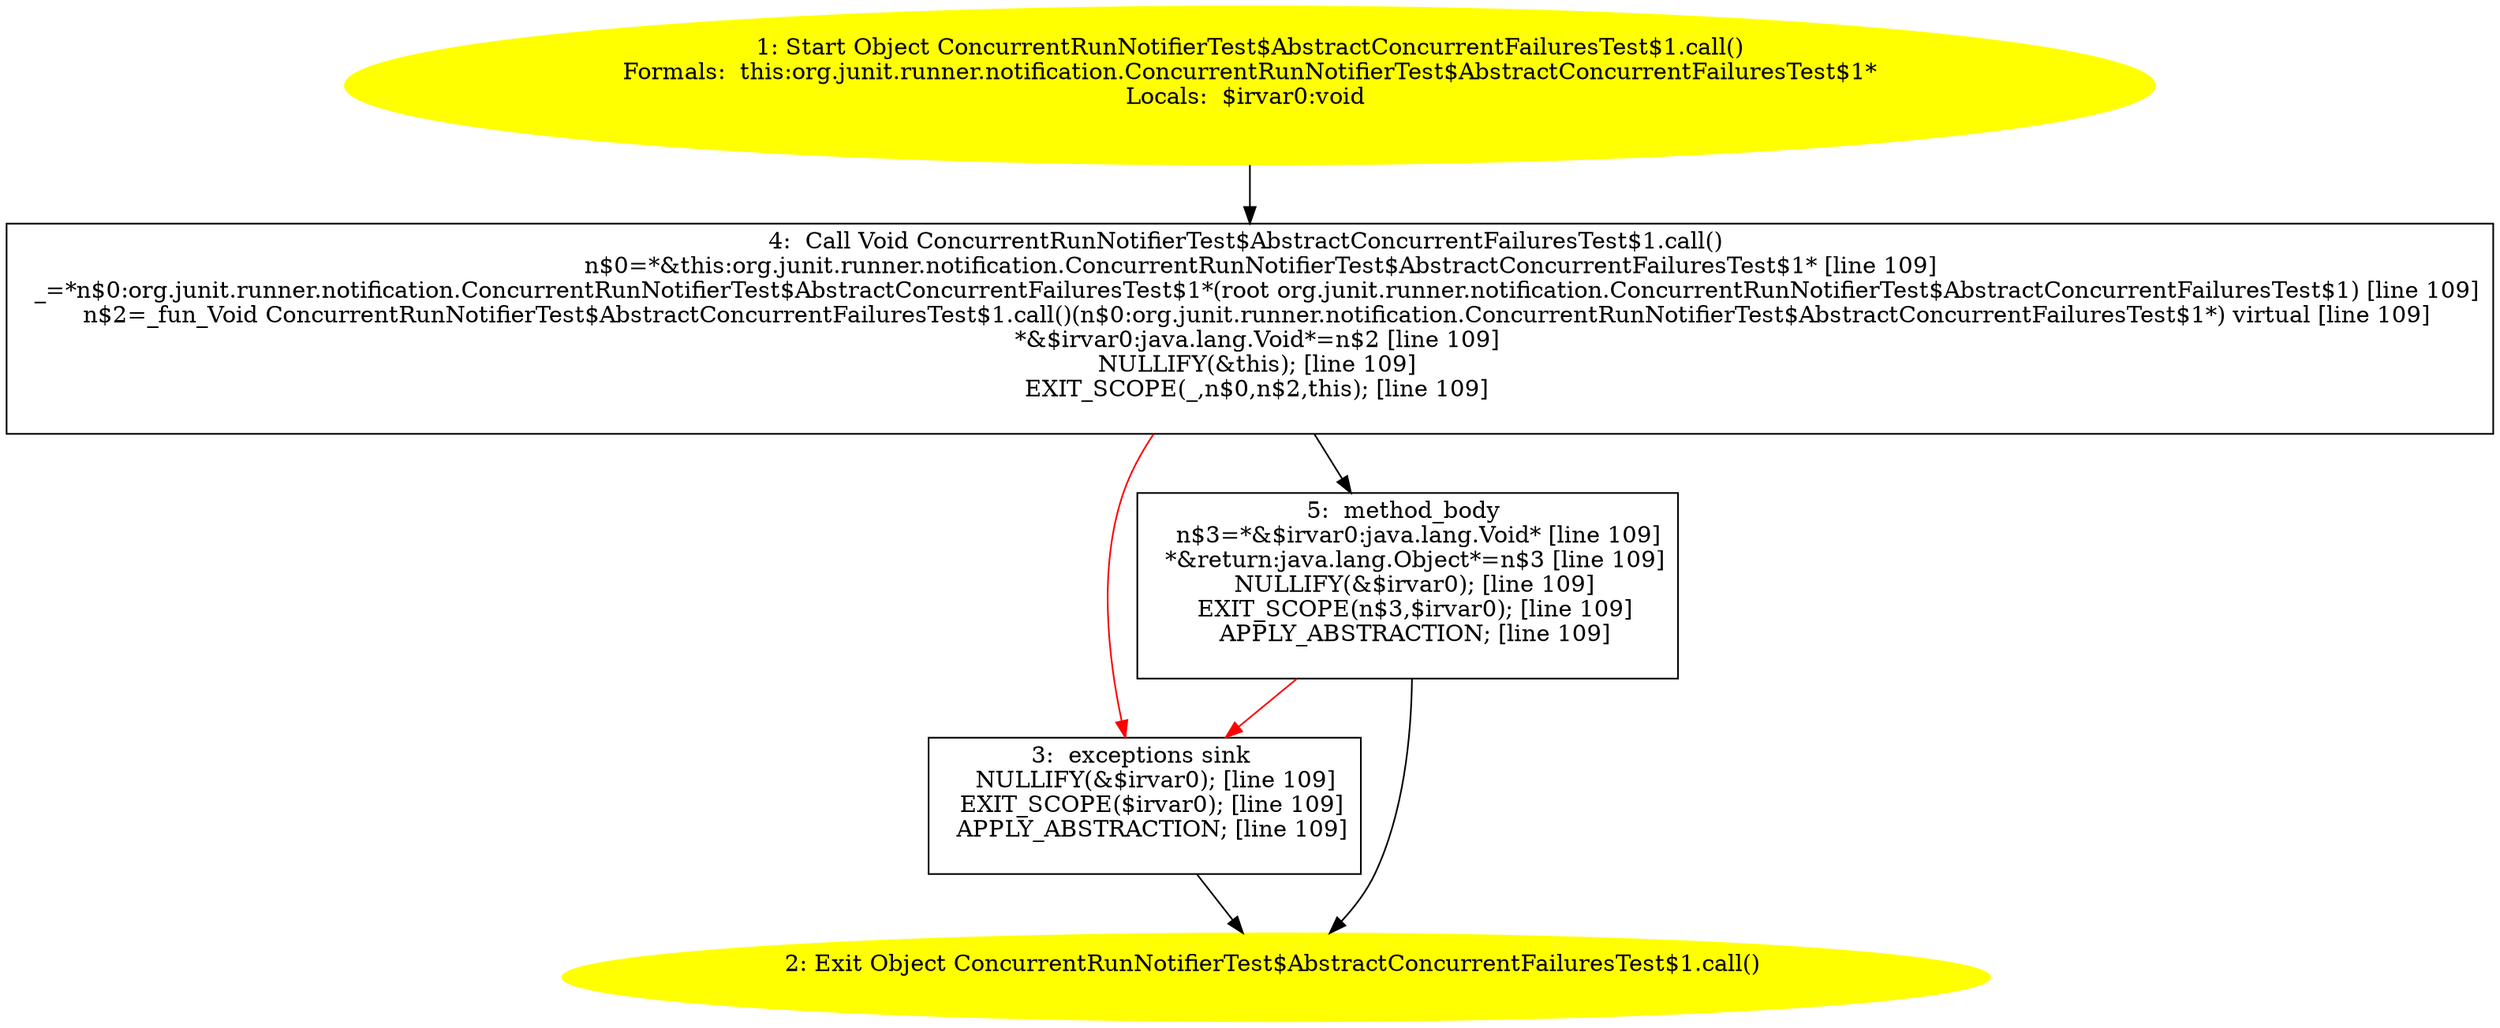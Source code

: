 /* @generated */
digraph cfg {
"org.junit.runner.notification.ConcurrentRunNotifierTest$AbstractConcurrentFailuresTest$1.call():java.15bb824c7a4d84d2da1c7e228f39c1b1_1" [label="1: Start Object ConcurrentRunNotifierTest$AbstractConcurrentFailuresTest$1.call()\nFormals:  this:org.junit.runner.notification.ConcurrentRunNotifierTest$AbstractConcurrentFailuresTest$1*\nLocals:  $irvar0:void \n  " color=yellow style=filled]
	

	 "org.junit.runner.notification.ConcurrentRunNotifierTest$AbstractConcurrentFailuresTest$1.call():java.15bb824c7a4d84d2da1c7e228f39c1b1_1" -> "org.junit.runner.notification.ConcurrentRunNotifierTest$AbstractConcurrentFailuresTest$1.call():java.15bb824c7a4d84d2da1c7e228f39c1b1_4" ;
"org.junit.runner.notification.ConcurrentRunNotifierTest$AbstractConcurrentFailuresTest$1.call():java.15bb824c7a4d84d2da1c7e228f39c1b1_2" [label="2: Exit Object ConcurrentRunNotifierTest$AbstractConcurrentFailuresTest$1.call() \n  " color=yellow style=filled]
	

"org.junit.runner.notification.ConcurrentRunNotifierTest$AbstractConcurrentFailuresTest$1.call():java.15bb824c7a4d84d2da1c7e228f39c1b1_3" [label="3:  exceptions sink \n   NULLIFY(&$irvar0); [line 109]\n  EXIT_SCOPE($irvar0); [line 109]\n  APPLY_ABSTRACTION; [line 109]\n " shape="box"]
	

	 "org.junit.runner.notification.ConcurrentRunNotifierTest$AbstractConcurrentFailuresTest$1.call():java.15bb824c7a4d84d2da1c7e228f39c1b1_3" -> "org.junit.runner.notification.ConcurrentRunNotifierTest$AbstractConcurrentFailuresTest$1.call():java.15bb824c7a4d84d2da1c7e228f39c1b1_2" ;
"org.junit.runner.notification.ConcurrentRunNotifierTest$AbstractConcurrentFailuresTest$1.call():java.15bb824c7a4d84d2da1c7e228f39c1b1_4" [label="4:  Call Void ConcurrentRunNotifierTest$AbstractConcurrentFailuresTest$1.call() \n   n$0=*&this:org.junit.runner.notification.ConcurrentRunNotifierTest$AbstractConcurrentFailuresTest$1* [line 109]\n  _=*n$0:org.junit.runner.notification.ConcurrentRunNotifierTest$AbstractConcurrentFailuresTest$1*(root org.junit.runner.notification.ConcurrentRunNotifierTest$AbstractConcurrentFailuresTest$1) [line 109]\n  n$2=_fun_Void ConcurrentRunNotifierTest$AbstractConcurrentFailuresTest$1.call()(n$0:org.junit.runner.notification.ConcurrentRunNotifierTest$AbstractConcurrentFailuresTest$1*) virtual [line 109]\n  *&$irvar0:java.lang.Void*=n$2 [line 109]\n  NULLIFY(&this); [line 109]\n  EXIT_SCOPE(_,n$0,n$2,this); [line 109]\n " shape="box"]
	

	 "org.junit.runner.notification.ConcurrentRunNotifierTest$AbstractConcurrentFailuresTest$1.call():java.15bb824c7a4d84d2da1c7e228f39c1b1_4" -> "org.junit.runner.notification.ConcurrentRunNotifierTest$AbstractConcurrentFailuresTest$1.call():java.15bb824c7a4d84d2da1c7e228f39c1b1_5" ;
	 "org.junit.runner.notification.ConcurrentRunNotifierTest$AbstractConcurrentFailuresTest$1.call():java.15bb824c7a4d84d2da1c7e228f39c1b1_4" -> "org.junit.runner.notification.ConcurrentRunNotifierTest$AbstractConcurrentFailuresTest$1.call():java.15bb824c7a4d84d2da1c7e228f39c1b1_3" [color="red" ];
"org.junit.runner.notification.ConcurrentRunNotifierTest$AbstractConcurrentFailuresTest$1.call():java.15bb824c7a4d84d2da1c7e228f39c1b1_5" [label="5:  method_body \n   n$3=*&$irvar0:java.lang.Void* [line 109]\n  *&return:java.lang.Object*=n$3 [line 109]\n  NULLIFY(&$irvar0); [line 109]\n  EXIT_SCOPE(n$3,$irvar0); [line 109]\n  APPLY_ABSTRACTION; [line 109]\n " shape="box"]
	

	 "org.junit.runner.notification.ConcurrentRunNotifierTest$AbstractConcurrentFailuresTest$1.call():java.15bb824c7a4d84d2da1c7e228f39c1b1_5" -> "org.junit.runner.notification.ConcurrentRunNotifierTest$AbstractConcurrentFailuresTest$1.call():java.15bb824c7a4d84d2da1c7e228f39c1b1_2" ;
	 "org.junit.runner.notification.ConcurrentRunNotifierTest$AbstractConcurrentFailuresTest$1.call():java.15bb824c7a4d84d2da1c7e228f39c1b1_5" -> "org.junit.runner.notification.ConcurrentRunNotifierTest$AbstractConcurrentFailuresTest$1.call():java.15bb824c7a4d84d2da1c7e228f39c1b1_3" [color="red" ];
}
